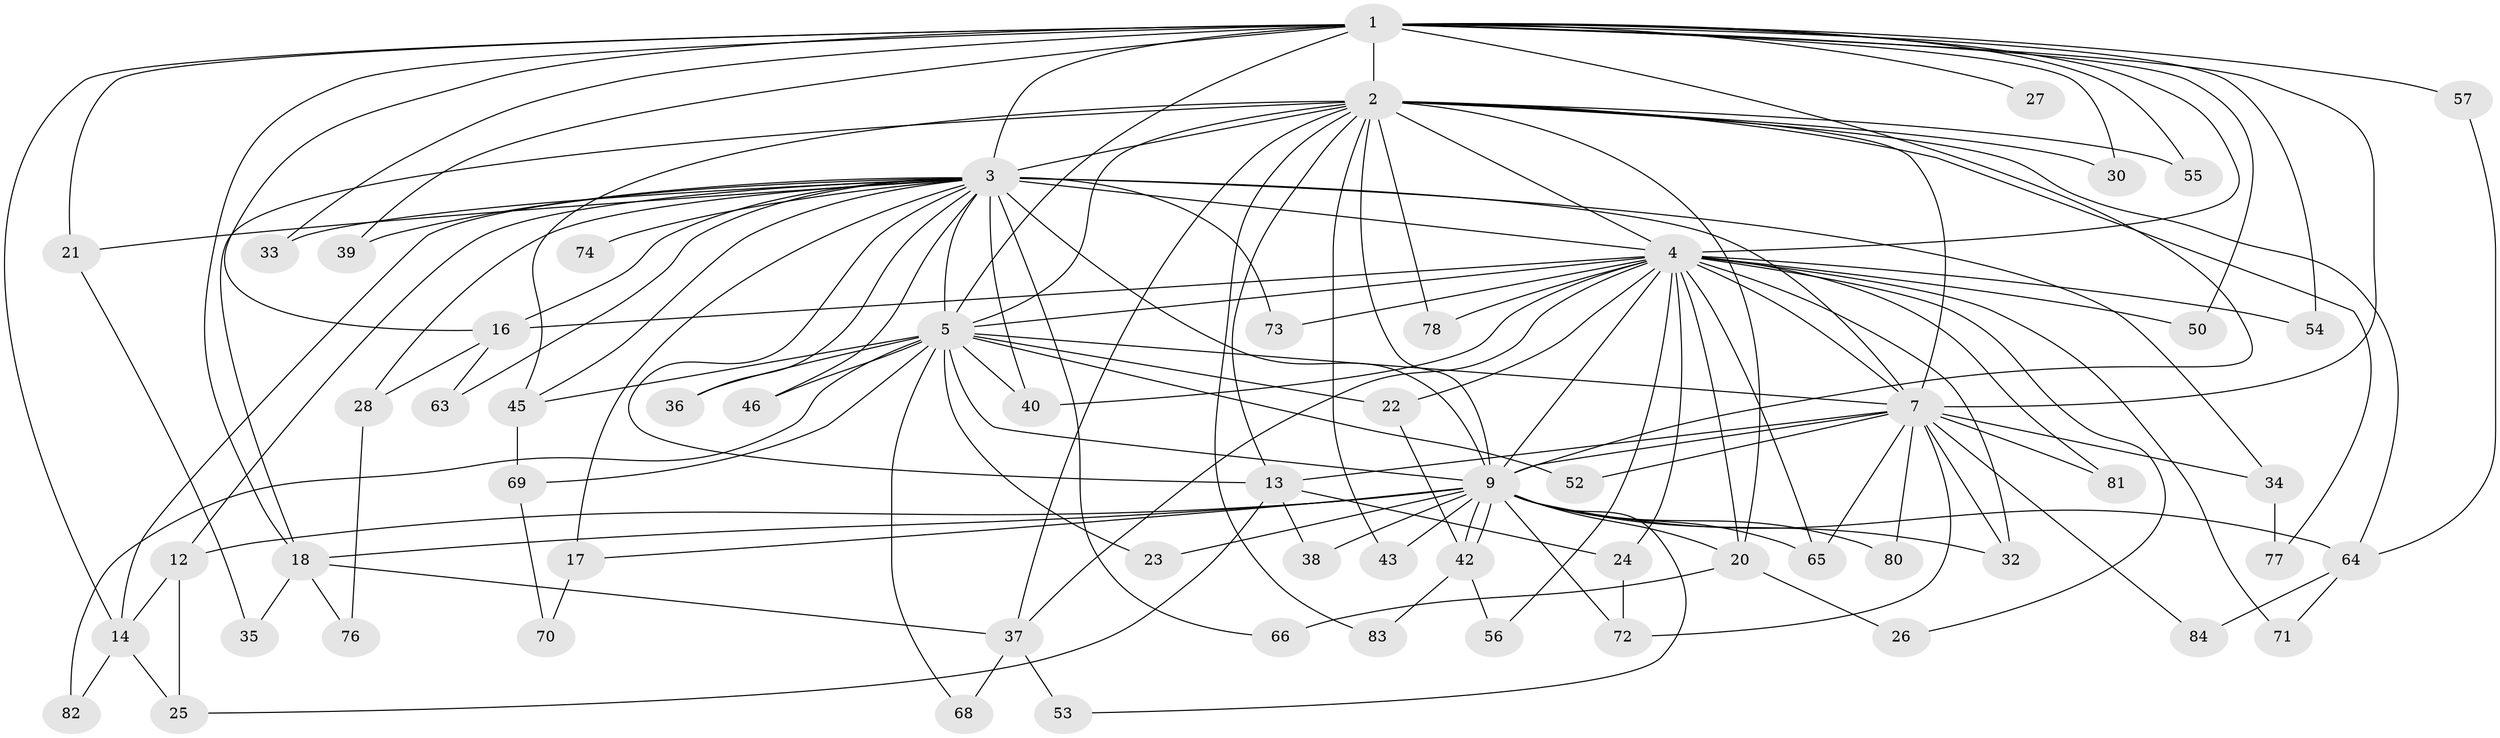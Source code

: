 // original degree distribution, {14: 0.023255813953488372, 22: 0.011627906976744186, 25: 0.023255813953488372, 20: 0.011627906976744186, 19: 0.03488372093023256, 16: 0.011627906976744186, 2: 0.5348837209302325, 4: 0.03488372093023256, 7: 0.011627906976744186, 5: 0.06976744186046512, 3: 0.23255813953488372}
// Generated by graph-tools (version 1.1) at 2025/41/03/06/25 10:41:36]
// undirected, 62 vertices, 142 edges
graph export_dot {
graph [start="1"]
  node [color=gray90,style=filled];
  1 [super="+10"];
  2 [super="+6"];
  3 [super="+8"];
  4 [super="+49"];
  5 [super="+41"];
  7 [super="+15"];
  9 [super="+11"];
  12 [super="+31"];
  13 [super="+19"];
  14 [super="+48"];
  16 [super="+86"];
  17;
  18 [super="+29"];
  20 [super="+62"];
  21;
  22 [super="+60"];
  23;
  24;
  25 [super="+61"];
  26;
  27;
  28;
  30 [super="+58"];
  32 [super="+51"];
  33;
  34 [super="+75"];
  35;
  36;
  37 [super="+59"];
  38;
  39;
  40 [super="+44"];
  42;
  43;
  45 [super="+47"];
  46;
  50;
  52;
  53;
  54;
  55;
  56;
  57;
  63;
  64 [super="+67"];
  65 [super="+79"];
  66;
  68;
  69;
  70;
  71;
  72 [super="+85"];
  73;
  74;
  76;
  77;
  78;
  80;
  81;
  82;
  83;
  84;
  1 -- 2 [weight=4];
  1 -- 3 [weight=4];
  1 -- 4 [weight=3];
  1 -- 5 [weight=2];
  1 -- 7 [weight=2];
  1 -- 9 [weight=2];
  1 -- 21;
  1 -- 27 [weight=2];
  1 -- 39;
  1 -- 54;
  1 -- 14;
  1 -- 33;
  1 -- 50;
  1 -- 55;
  1 -- 57;
  1 -- 30;
  1 -- 16;
  1 -- 18;
  2 -- 3 [weight=4];
  2 -- 4 [weight=2];
  2 -- 5 [weight=3];
  2 -- 7 [weight=2];
  2 -- 9 [weight=3];
  2 -- 13;
  2 -- 18;
  2 -- 37;
  2 -- 43;
  2 -- 64;
  2 -- 77;
  2 -- 78;
  2 -- 83;
  2 -- 20;
  2 -- 30;
  2 -- 55;
  2 -- 45;
  3 -- 4 [weight=2];
  3 -- 5 [weight=2];
  3 -- 7 [weight=2];
  3 -- 9 [weight=2];
  3 -- 12;
  3 -- 14;
  3 -- 16;
  3 -- 17;
  3 -- 28;
  3 -- 33;
  3 -- 34 [weight=2];
  3 -- 36;
  3 -- 39;
  3 -- 45;
  3 -- 63;
  3 -- 73;
  3 -- 66;
  3 -- 40;
  3 -- 74;
  3 -- 46;
  3 -- 21;
  3 -- 13;
  4 -- 5;
  4 -- 7;
  4 -- 9;
  4 -- 16;
  4 -- 20;
  4 -- 22;
  4 -- 24;
  4 -- 26;
  4 -- 32;
  4 -- 50;
  4 -- 54;
  4 -- 56;
  4 -- 71;
  4 -- 73;
  4 -- 81;
  4 -- 65;
  4 -- 78;
  4 -- 37;
  4 -- 40;
  5 -- 7;
  5 -- 9;
  5 -- 22;
  5 -- 23;
  5 -- 36;
  5 -- 40;
  5 -- 45;
  5 -- 46;
  5 -- 52;
  5 -- 68;
  5 -- 69;
  5 -- 82;
  7 -- 9;
  7 -- 13 [weight=2];
  7 -- 34;
  7 -- 52;
  7 -- 65;
  7 -- 80;
  7 -- 81;
  7 -- 84;
  7 -- 72;
  7 -- 32;
  9 -- 12;
  9 -- 17;
  9 -- 18;
  9 -- 23;
  9 -- 32;
  9 -- 38;
  9 -- 42;
  9 -- 42;
  9 -- 43;
  9 -- 53;
  9 -- 65;
  9 -- 72;
  9 -- 80;
  9 -- 64;
  9 -- 20;
  12 -- 14 [weight=2];
  12 -- 25;
  13 -- 24;
  13 -- 25;
  13 -- 38;
  14 -- 25;
  14 -- 82;
  16 -- 28;
  16 -- 63;
  17 -- 70;
  18 -- 35;
  18 -- 37;
  18 -- 76;
  20 -- 26;
  20 -- 66;
  21 -- 35;
  22 -- 42;
  24 -- 72;
  28 -- 76;
  34 -- 77;
  37 -- 53;
  37 -- 68;
  42 -- 56;
  42 -- 83;
  45 -- 69;
  57 -- 64;
  64 -- 84;
  64 -- 71;
  69 -- 70;
}

